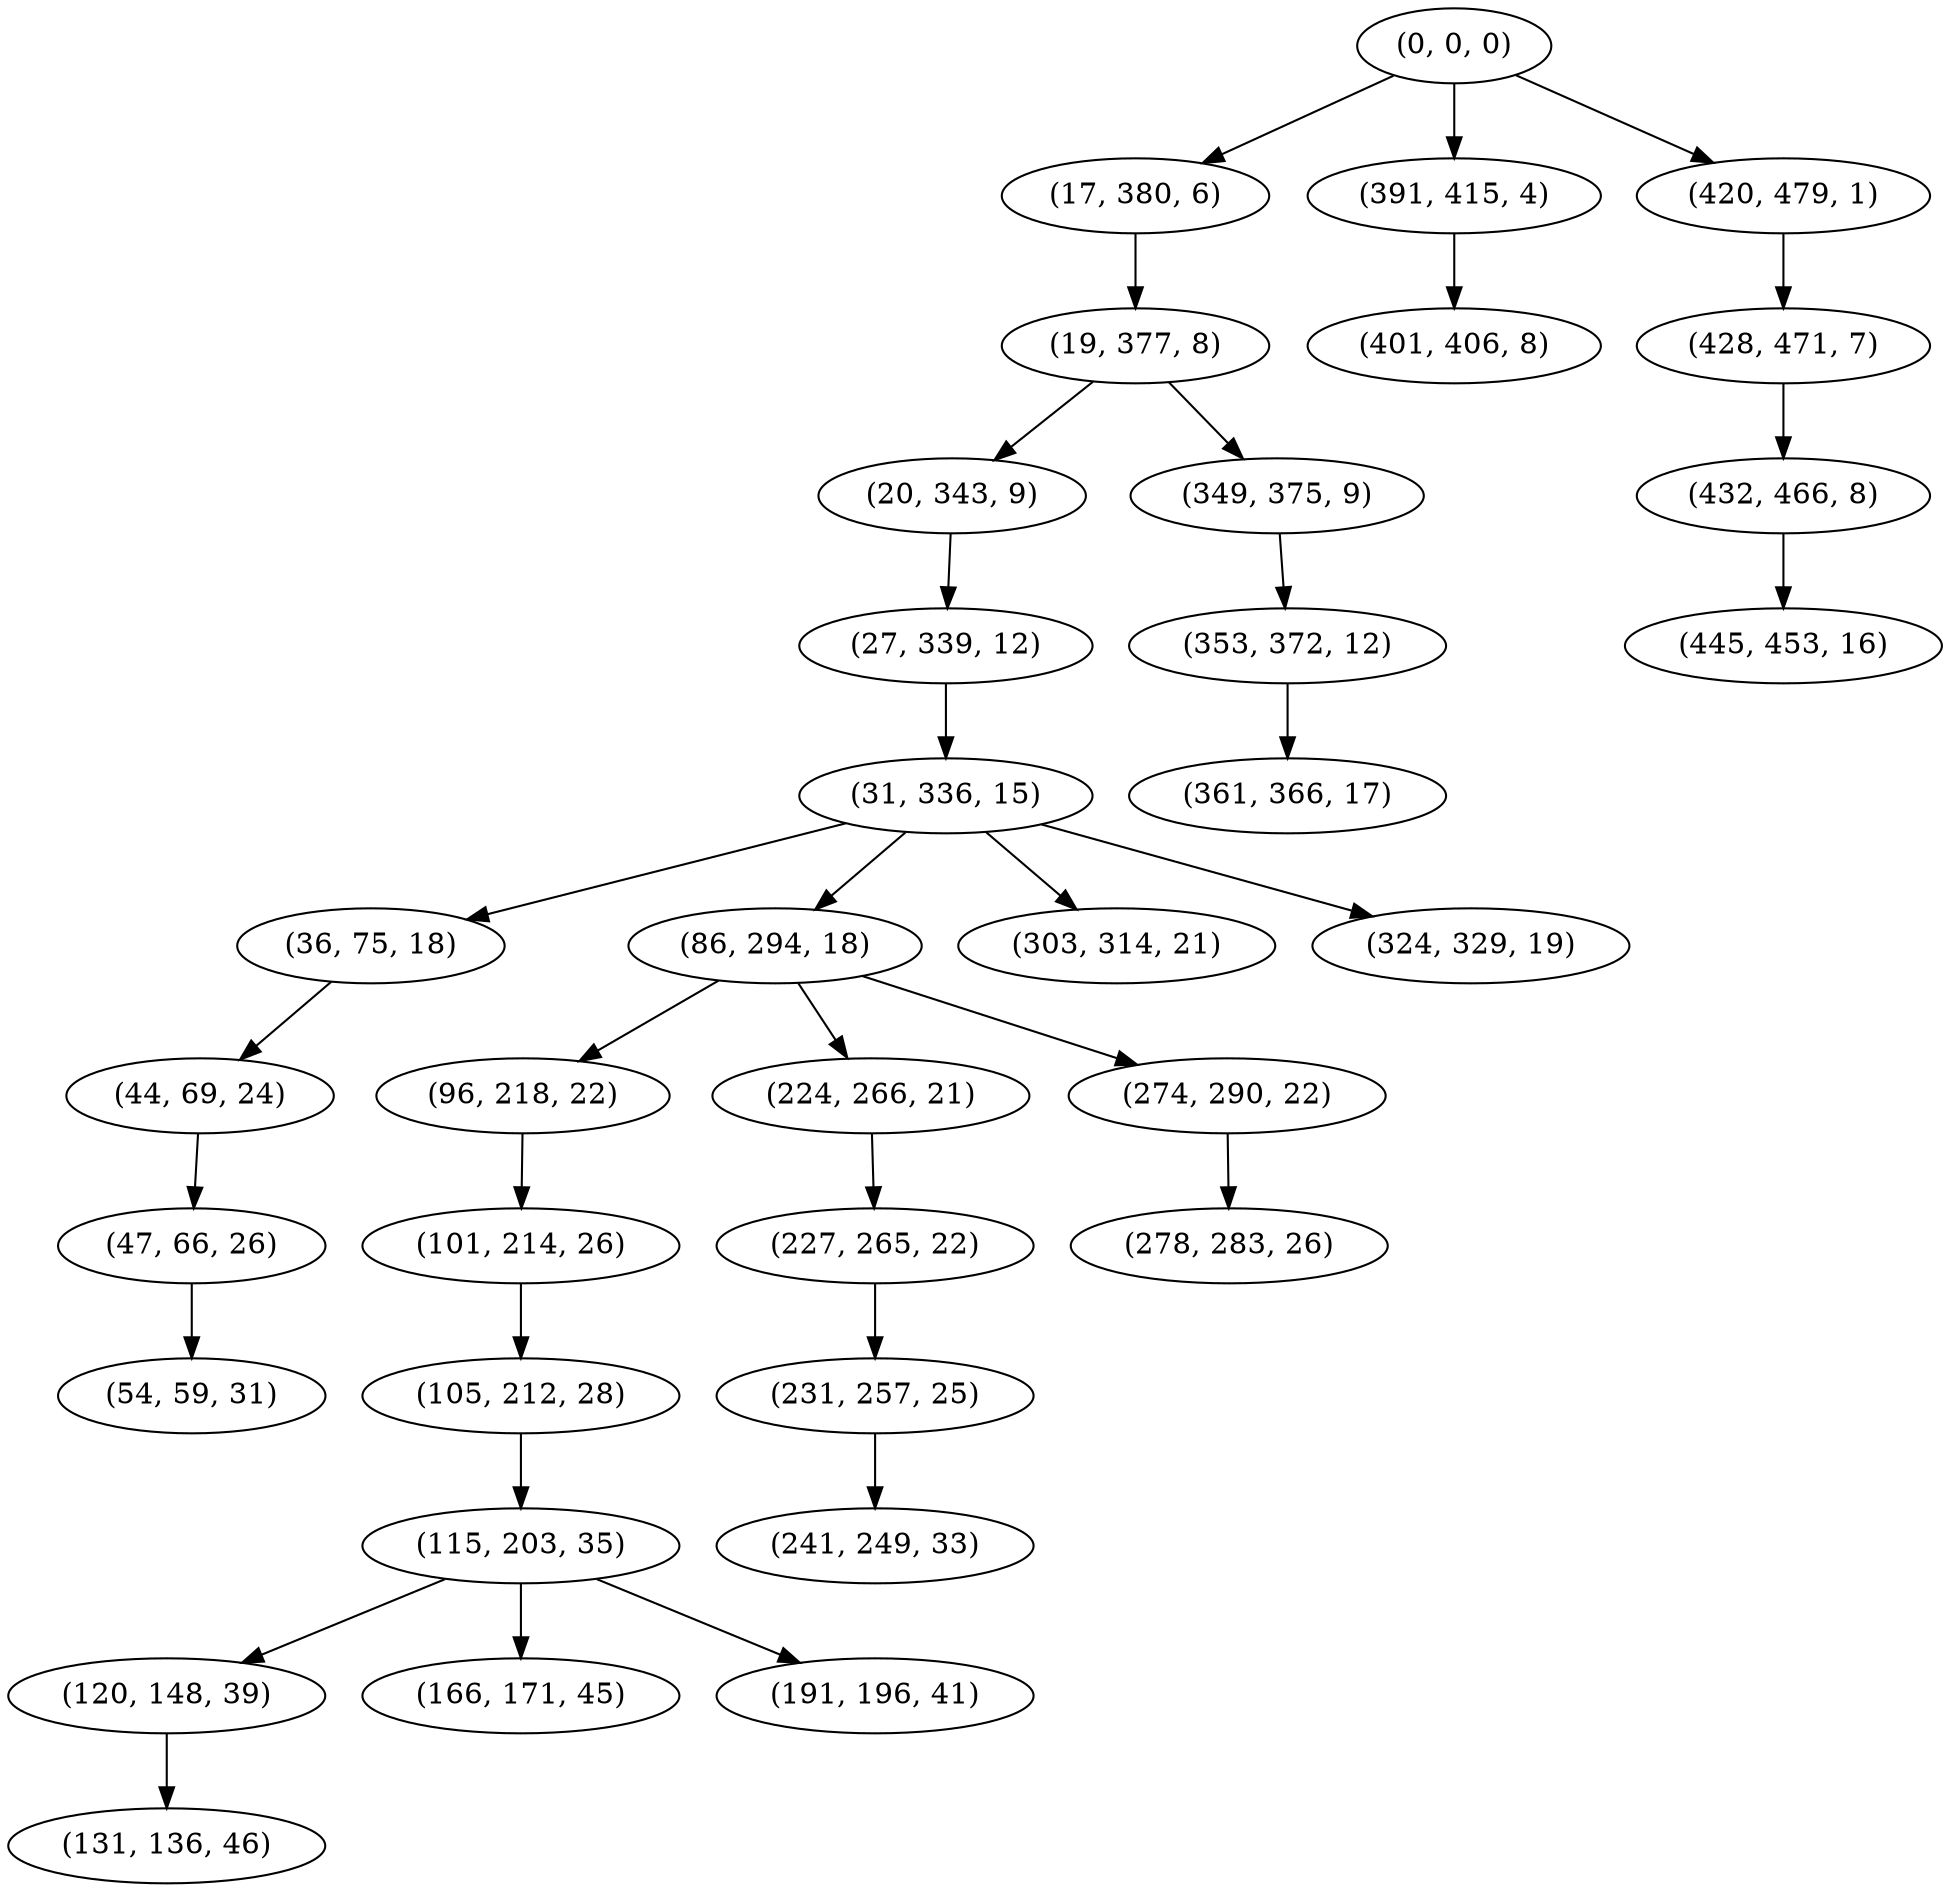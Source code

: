 digraph tree {
    "(0, 0, 0)";
    "(17, 380, 6)";
    "(19, 377, 8)";
    "(20, 343, 9)";
    "(27, 339, 12)";
    "(31, 336, 15)";
    "(36, 75, 18)";
    "(44, 69, 24)";
    "(47, 66, 26)";
    "(54, 59, 31)";
    "(86, 294, 18)";
    "(96, 218, 22)";
    "(101, 214, 26)";
    "(105, 212, 28)";
    "(115, 203, 35)";
    "(120, 148, 39)";
    "(131, 136, 46)";
    "(166, 171, 45)";
    "(191, 196, 41)";
    "(224, 266, 21)";
    "(227, 265, 22)";
    "(231, 257, 25)";
    "(241, 249, 33)";
    "(274, 290, 22)";
    "(278, 283, 26)";
    "(303, 314, 21)";
    "(324, 329, 19)";
    "(349, 375, 9)";
    "(353, 372, 12)";
    "(361, 366, 17)";
    "(391, 415, 4)";
    "(401, 406, 8)";
    "(420, 479, 1)";
    "(428, 471, 7)";
    "(432, 466, 8)";
    "(445, 453, 16)";
    "(0, 0, 0)" -> "(17, 380, 6)";
    "(0, 0, 0)" -> "(391, 415, 4)";
    "(0, 0, 0)" -> "(420, 479, 1)";
    "(17, 380, 6)" -> "(19, 377, 8)";
    "(19, 377, 8)" -> "(20, 343, 9)";
    "(19, 377, 8)" -> "(349, 375, 9)";
    "(20, 343, 9)" -> "(27, 339, 12)";
    "(27, 339, 12)" -> "(31, 336, 15)";
    "(31, 336, 15)" -> "(36, 75, 18)";
    "(31, 336, 15)" -> "(86, 294, 18)";
    "(31, 336, 15)" -> "(303, 314, 21)";
    "(31, 336, 15)" -> "(324, 329, 19)";
    "(36, 75, 18)" -> "(44, 69, 24)";
    "(44, 69, 24)" -> "(47, 66, 26)";
    "(47, 66, 26)" -> "(54, 59, 31)";
    "(86, 294, 18)" -> "(96, 218, 22)";
    "(86, 294, 18)" -> "(224, 266, 21)";
    "(86, 294, 18)" -> "(274, 290, 22)";
    "(96, 218, 22)" -> "(101, 214, 26)";
    "(101, 214, 26)" -> "(105, 212, 28)";
    "(105, 212, 28)" -> "(115, 203, 35)";
    "(115, 203, 35)" -> "(120, 148, 39)";
    "(115, 203, 35)" -> "(166, 171, 45)";
    "(115, 203, 35)" -> "(191, 196, 41)";
    "(120, 148, 39)" -> "(131, 136, 46)";
    "(224, 266, 21)" -> "(227, 265, 22)";
    "(227, 265, 22)" -> "(231, 257, 25)";
    "(231, 257, 25)" -> "(241, 249, 33)";
    "(274, 290, 22)" -> "(278, 283, 26)";
    "(349, 375, 9)" -> "(353, 372, 12)";
    "(353, 372, 12)" -> "(361, 366, 17)";
    "(391, 415, 4)" -> "(401, 406, 8)";
    "(420, 479, 1)" -> "(428, 471, 7)";
    "(428, 471, 7)" -> "(432, 466, 8)";
    "(432, 466, 8)" -> "(445, 453, 16)";
}
